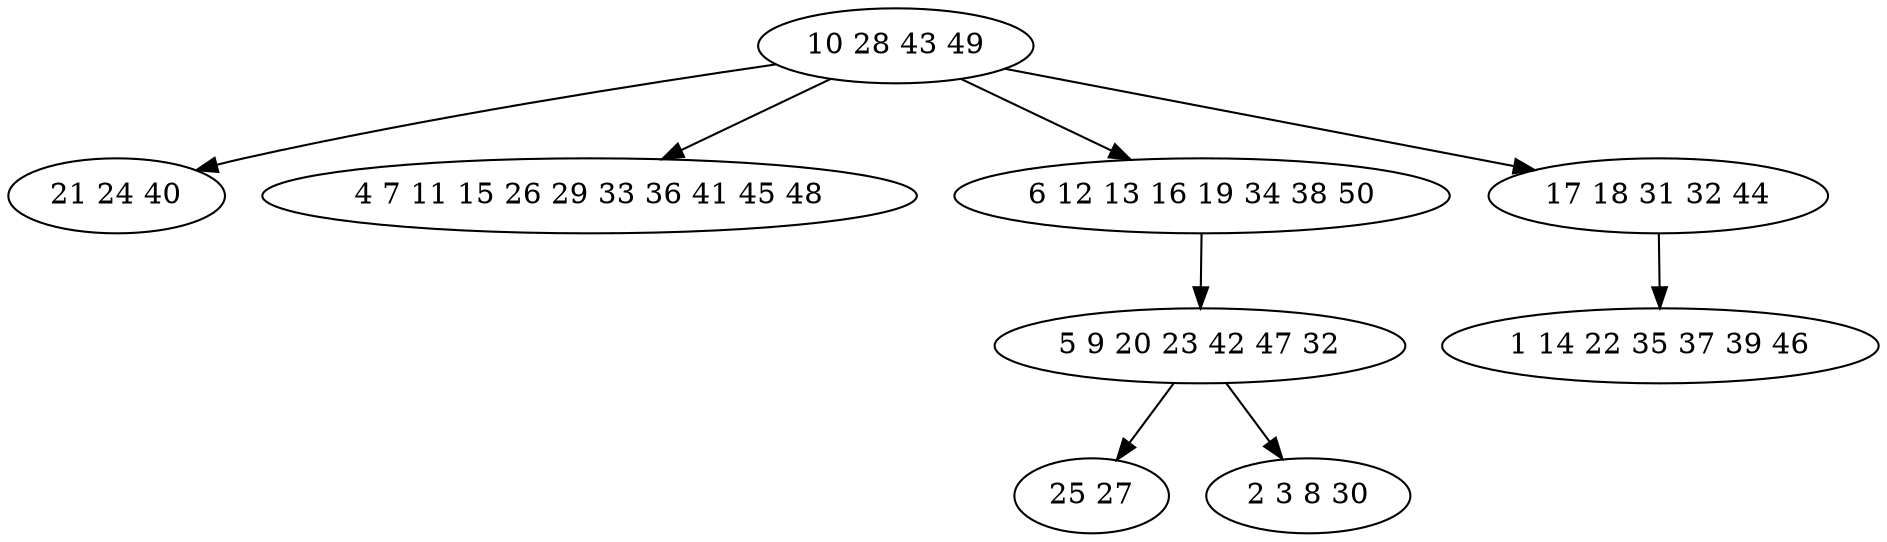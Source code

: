 digraph true_tree {
	"0" -> "1"
	"0" -> "2"
	"0" -> "3"
	"0" -> "4"
	"3" -> "5"
	"5" -> "6"
	"5" -> "7"
	"4" -> "8"
	"0" [label="10 28 43 49"];
	"1" [label="21 24 40"];
	"2" [label="4 7 11 15 26 29 33 36 41 45 48"];
	"3" [label="6 12 13 16 19 34 38 50"];
	"4" [label="17 18 31 32 44"];
	"5" [label="5 9 20 23 42 47 32"];
	"6" [label="25 27"];
	"7" [label="2 3 8 30"];
	"8" [label="1 14 22 35 37 39 46"];
}
